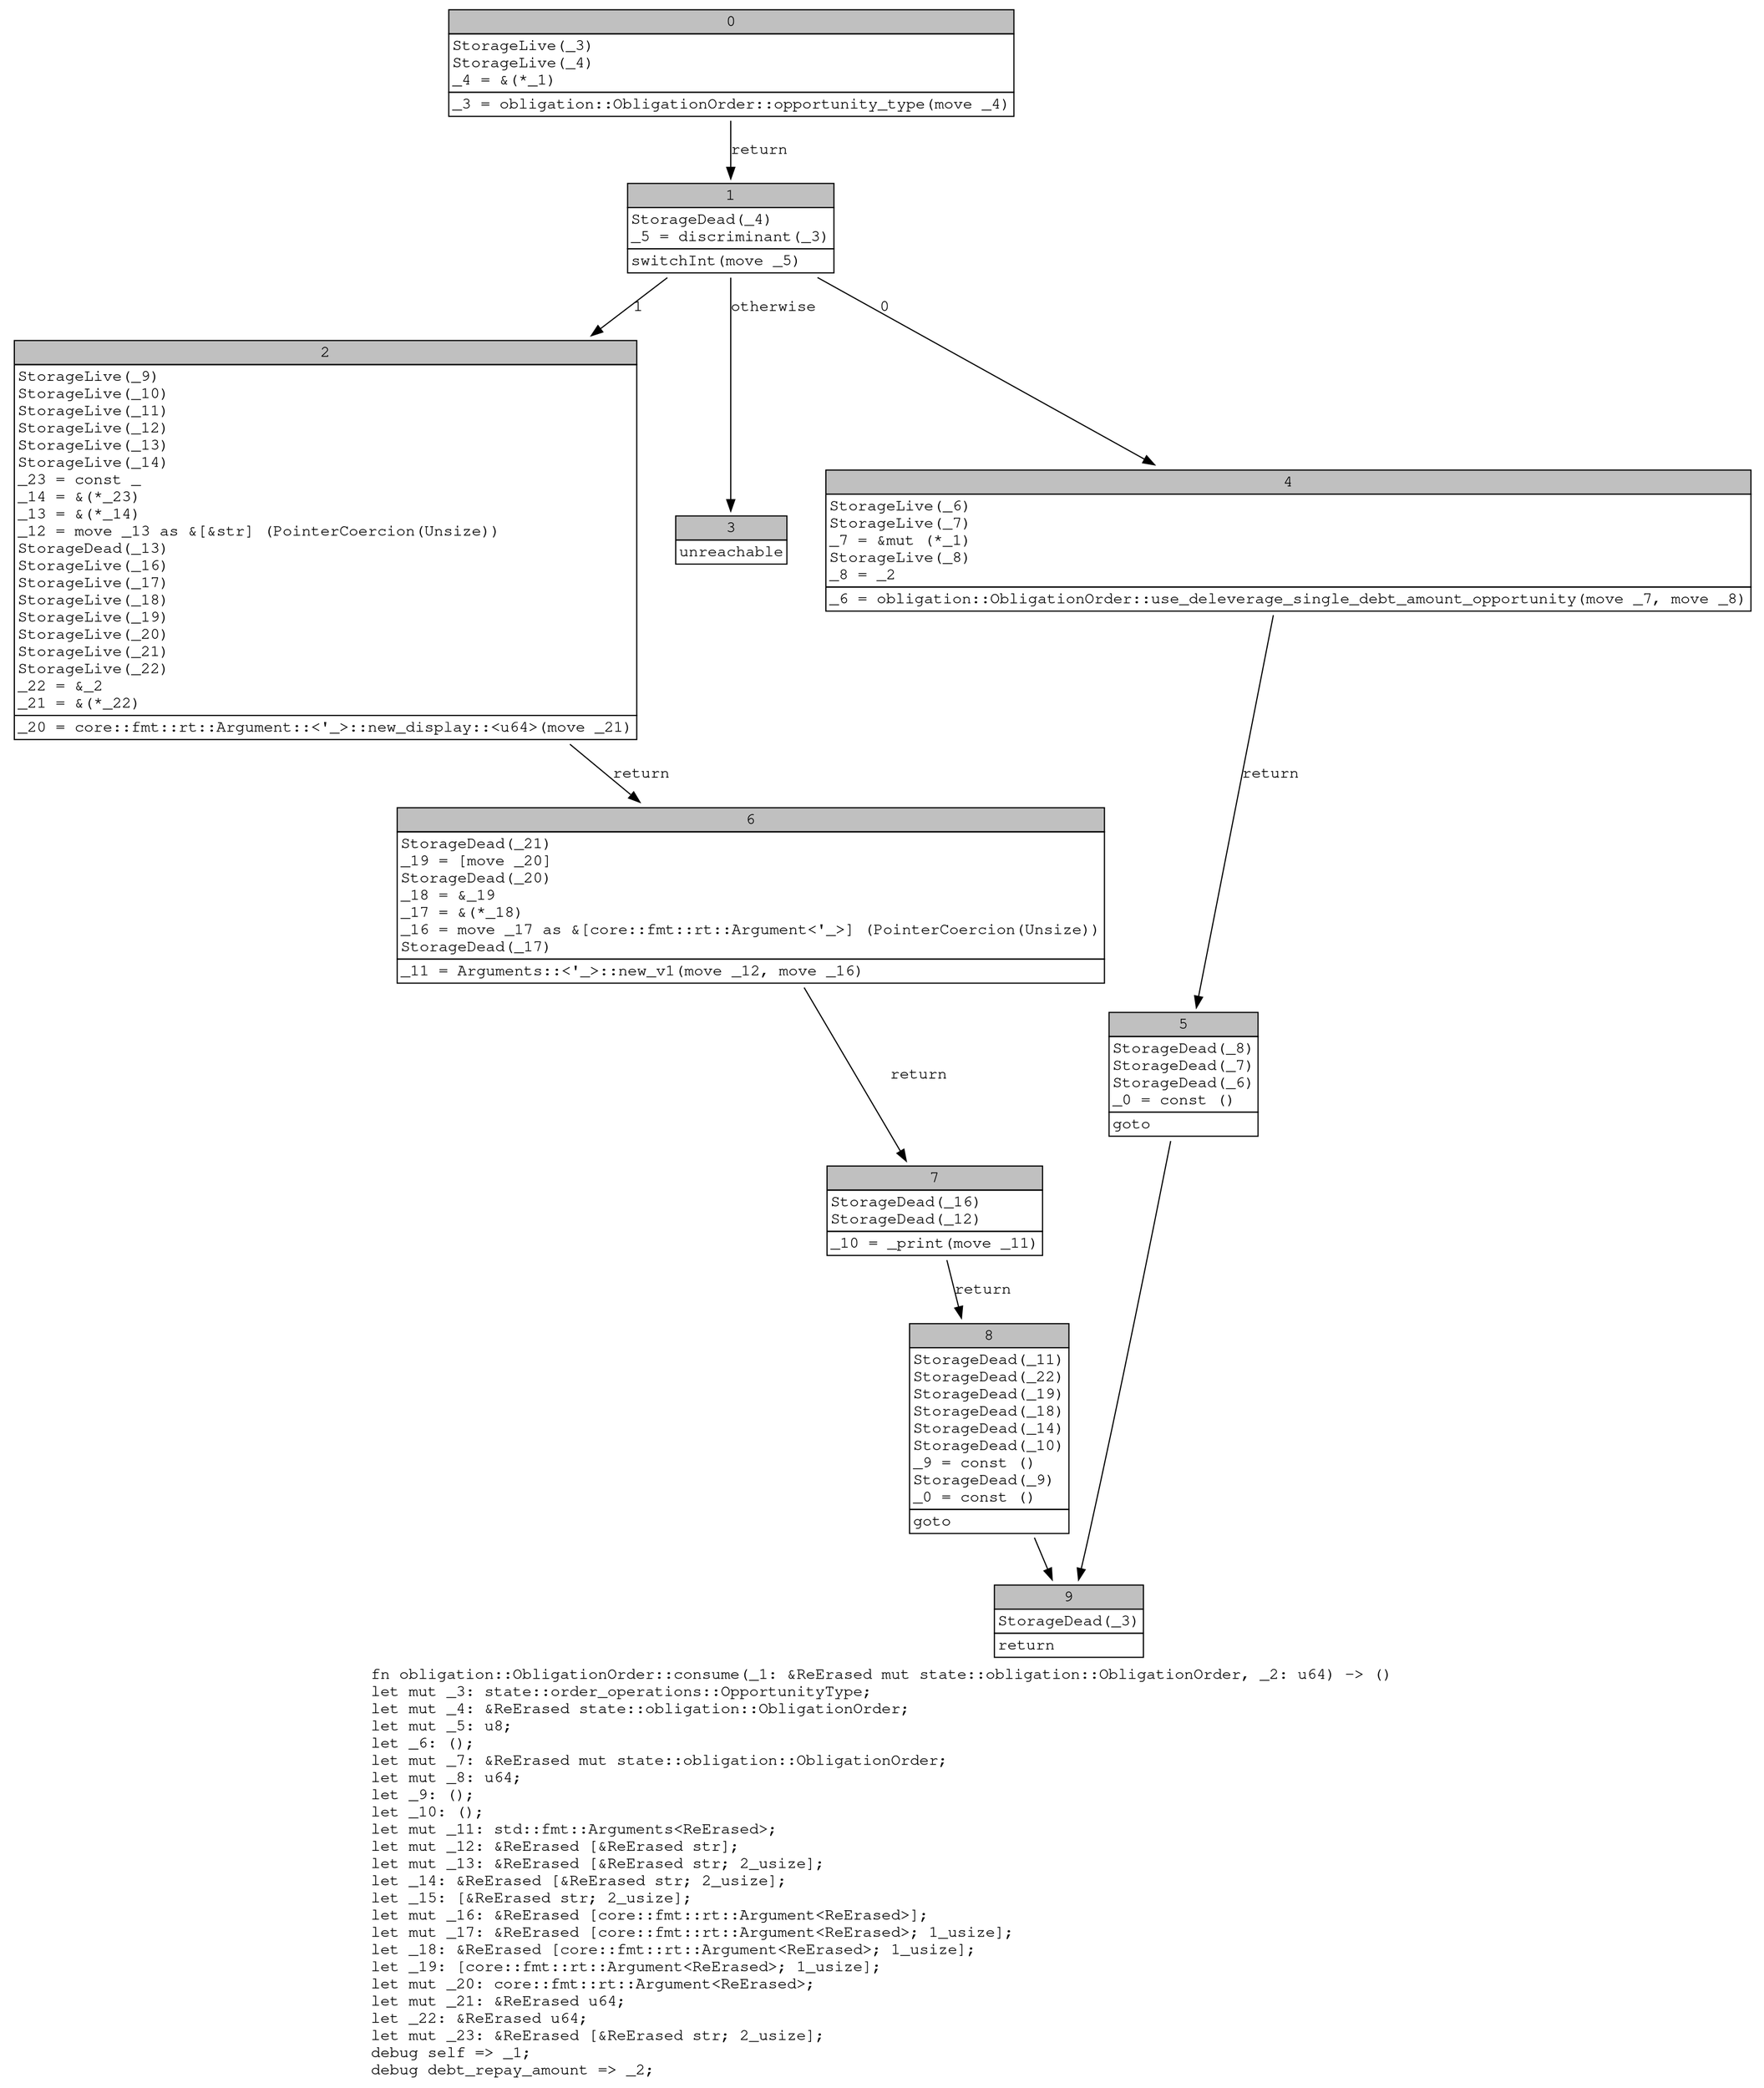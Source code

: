 digraph Mir_0_1748 {
    graph [fontname="Courier, monospace"];
    node [fontname="Courier, monospace"];
    edge [fontname="Courier, monospace"];
    label=<fn obligation::ObligationOrder::consume(_1: &amp;ReErased mut state::obligation::ObligationOrder, _2: u64) -&gt; ()<br align="left"/>let mut _3: state::order_operations::OpportunityType;<br align="left"/>let mut _4: &amp;ReErased state::obligation::ObligationOrder;<br align="left"/>let mut _5: u8;<br align="left"/>let _6: ();<br align="left"/>let mut _7: &amp;ReErased mut state::obligation::ObligationOrder;<br align="left"/>let mut _8: u64;<br align="left"/>let _9: ();<br align="left"/>let _10: ();<br align="left"/>let mut _11: std::fmt::Arguments&lt;ReErased&gt;;<br align="left"/>let mut _12: &amp;ReErased [&amp;ReErased str];<br align="left"/>let mut _13: &amp;ReErased [&amp;ReErased str; 2_usize];<br align="left"/>let _14: &amp;ReErased [&amp;ReErased str; 2_usize];<br align="left"/>let _15: [&amp;ReErased str; 2_usize];<br align="left"/>let mut _16: &amp;ReErased [core::fmt::rt::Argument&lt;ReErased&gt;];<br align="left"/>let mut _17: &amp;ReErased [core::fmt::rt::Argument&lt;ReErased&gt;; 1_usize];<br align="left"/>let _18: &amp;ReErased [core::fmt::rt::Argument&lt;ReErased&gt;; 1_usize];<br align="left"/>let _19: [core::fmt::rt::Argument&lt;ReErased&gt;; 1_usize];<br align="left"/>let mut _20: core::fmt::rt::Argument&lt;ReErased&gt;;<br align="left"/>let mut _21: &amp;ReErased u64;<br align="left"/>let _22: &amp;ReErased u64;<br align="left"/>let mut _23: &amp;ReErased [&amp;ReErased str; 2_usize];<br align="left"/>debug self =&gt; _1;<br align="left"/>debug debt_repay_amount =&gt; _2;<br align="left"/>>;
    bb0__0_1748 [shape="none", label=<<table border="0" cellborder="1" cellspacing="0"><tr><td bgcolor="gray" align="center" colspan="1">0</td></tr><tr><td align="left" balign="left">StorageLive(_3)<br/>StorageLive(_4)<br/>_4 = &amp;(*_1)<br/></td></tr><tr><td align="left">_3 = obligation::ObligationOrder::opportunity_type(move _4)</td></tr></table>>];
    bb1__0_1748 [shape="none", label=<<table border="0" cellborder="1" cellspacing="0"><tr><td bgcolor="gray" align="center" colspan="1">1</td></tr><tr><td align="left" balign="left">StorageDead(_4)<br/>_5 = discriminant(_3)<br/></td></tr><tr><td align="left">switchInt(move _5)</td></tr></table>>];
    bb2__0_1748 [shape="none", label=<<table border="0" cellborder="1" cellspacing="0"><tr><td bgcolor="gray" align="center" colspan="1">2</td></tr><tr><td align="left" balign="left">StorageLive(_9)<br/>StorageLive(_10)<br/>StorageLive(_11)<br/>StorageLive(_12)<br/>StorageLive(_13)<br/>StorageLive(_14)<br/>_23 = const _<br/>_14 = &amp;(*_23)<br/>_13 = &amp;(*_14)<br/>_12 = move _13 as &amp;[&amp;str] (PointerCoercion(Unsize))<br/>StorageDead(_13)<br/>StorageLive(_16)<br/>StorageLive(_17)<br/>StorageLive(_18)<br/>StorageLive(_19)<br/>StorageLive(_20)<br/>StorageLive(_21)<br/>StorageLive(_22)<br/>_22 = &amp;_2<br/>_21 = &amp;(*_22)<br/></td></tr><tr><td align="left">_20 = core::fmt::rt::Argument::&lt;'_&gt;::new_display::&lt;u64&gt;(move _21)</td></tr></table>>];
    bb3__0_1748 [shape="none", label=<<table border="0" cellborder="1" cellspacing="0"><tr><td bgcolor="gray" align="center" colspan="1">3</td></tr><tr><td align="left">unreachable</td></tr></table>>];
    bb4__0_1748 [shape="none", label=<<table border="0" cellborder="1" cellspacing="0"><tr><td bgcolor="gray" align="center" colspan="1">4</td></tr><tr><td align="left" balign="left">StorageLive(_6)<br/>StorageLive(_7)<br/>_7 = &amp;mut (*_1)<br/>StorageLive(_8)<br/>_8 = _2<br/></td></tr><tr><td align="left">_6 = obligation::ObligationOrder::use_deleverage_single_debt_amount_opportunity(move _7, move _8)</td></tr></table>>];
    bb5__0_1748 [shape="none", label=<<table border="0" cellborder="1" cellspacing="0"><tr><td bgcolor="gray" align="center" colspan="1">5</td></tr><tr><td align="left" balign="left">StorageDead(_8)<br/>StorageDead(_7)<br/>StorageDead(_6)<br/>_0 = const ()<br/></td></tr><tr><td align="left">goto</td></tr></table>>];
    bb6__0_1748 [shape="none", label=<<table border="0" cellborder="1" cellspacing="0"><tr><td bgcolor="gray" align="center" colspan="1">6</td></tr><tr><td align="left" balign="left">StorageDead(_21)<br/>_19 = [move _20]<br/>StorageDead(_20)<br/>_18 = &amp;_19<br/>_17 = &amp;(*_18)<br/>_16 = move _17 as &amp;[core::fmt::rt::Argument&lt;'_&gt;] (PointerCoercion(Unsize))<br/>StorageDead(_17)<br/></td></tr><tr><td align="left">_11 = Arguments::&lt;'_&gt;::new_v1(move _12, move _16)</td></tr></table>>];
    bb7__0_1748 [shape="none", label=<<table border="0" cellborder="1" cellspacing="0"><tr><td bgcolor="gray" align="center" colspan="1">7</td></tr><tr><td align="left" balign="left">StorageDead(_16)<br/>StorageDead(_12)<br/></td></tr><tr><td align="left">_10 = _print(move _11)</td></tr></table>>];
    bb8__0_1748 [shape="none", label=<<table border="0" cellborder="1" cellspacing="0"><tr><td bgcolor="gray" align="center" colspan="1">8</td></tr><tr><td align="left" balign="left">StorageDead(_11)<br/>StorageDead(_22)<br/>StorageDead(_19)<br/>StorageDead(_18)<br/>StorageDead(_14)<br/>StorageDead(_10)<br/>_9 = const ()<br/>StorageDead(_9)<br/>_0 = const ()<br/></td></tr><tr><td align="left">goto</td></tr></table>>];
    bb9__0_1748 [shape="none", label=<<table border="0" cellborder="1" cellspacing="0"><tr><td bgcolor="gray" align="center" colspan="1">9</td></tr><tr><td align="left" balign="left">StorageDead(_3)<br/></td></tr><tr><td align="left">return</td></tr></table>>];
    bb0__0_1748 -> bb1__0_1748 [label="return"];
    bb1__0_1748 -> bb4__0_1748 [label="0"];
    bb1__0_1748 -> bb2__0_1748 [label="1"];
    bb1__0_1748 -> bb3__0_1748 [label="otherwise"];
    bb2__0_1748 -> bb6__0_1748 [label="return"];
    bb4__0_1748 -> bb5__0_1748 [label="return"];
    bb5__0_1748 -> bb9__0_1748 [label=""];
    bb6__0_1748 -> bb7__0_1748 [label="return"];
    bb7__0_1748 -> bb8__0_1748 [label="return"];
    bb8__0_1748 -> bb9__0_1748 [label=""];
}
